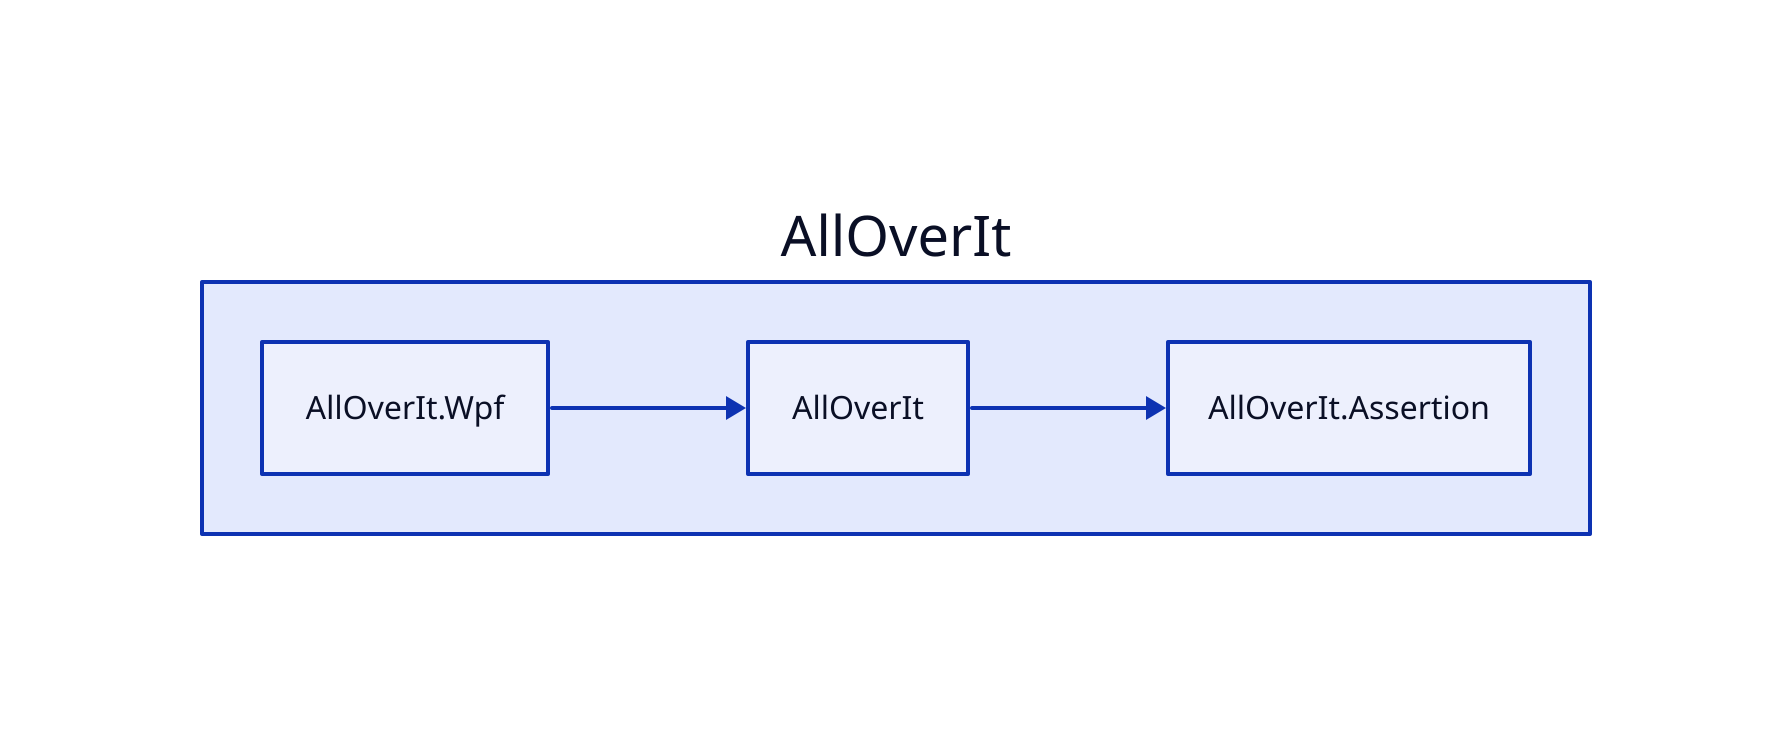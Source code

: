 direction: right

aoi: AllOverIt
aoi.alloverit-wpf: AllOverIt.Wpf
aoi.alloverit: AllOverIt
aoi.alloverit-assertion: AllOverIt.Assertion

aoi.alloverit <- aoi.alloverit-wpf
aoi.alloverit-assertion <- aoi.alloverit
